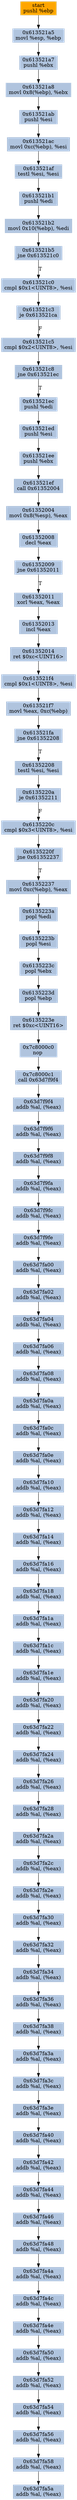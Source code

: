 digraph G {
node[shape=rectangle,style=filled,fillcolor=lightsteelblue,color=lightsteelblue]
bgcolor="transparent"
a0x613521a4pushl_ebp[label="start\npushl %ebp",color="lightgrey",fillcolor="orange"];
a0x613521a5movl_esp_ebp[label="0x613521a5\nmovl %esp, %ebp"];
a0x613521a7pushl_ebx[label="0x613521a7\npushl %ebx"];
a0x613521a8movl_0x8ebp__ebx[label="0x613521a8\nmovl 0x8(%ebp), %ebx"];
a0x613521abpushl_esi[label="0x613521ab\npushl %esi"];
a0x613521acmovl_0xcebp__esi[label="0x613521ac\nmovl 0xc(%ebp), %esi"];
a0x613521aftestl_esi_esi[label="0x613521af\ntestl %esi, %esi"];
a0x613521b1pushl_edi[label="0x613521b1\npushl %edi"];
a0x613521b2movl_0x10ebp__edi[label="0x613521b2\nmovl 0x10(%ebp), %edi"];
a0x613521b5jne_0x613521c0[label="0x613521b5\njne 0x613521c0"];
a0x613521c0cmpl_0x1UINT8_esi[label="0x613521c0\ncmpl $0x1<UINT8>, %esi"];
a0x613521c3je_0x613521ca[label="0x613521c3\nje 0x613521ca"];
a0x613521c5cmpl_0x2UINT8_esi[label="0x613521c5\ncmpl $0x2<UINT8>, %esi"];
a0x613521c8jne_0x613521ec[label="0x613521c8\njne 0x613521ec"];
a0x613521ecpushl_edi[label="0x613521ec\npushl %edi"];
a0x613521edpushl_esi[label="0x613521ed\npushl %esi"];
a0x613521eepushl_ebx[label="0x613521ee\npushl %ebx"];
a0x613521efcall_0x61352004[label="0x613521ef\ncall 0x61352004"];
a0x61352004movl_0x8esp__eax[label="0x61352004\nmovl 0x8(%esp), %eax"];
a0x61352008decl_eax[label="0x61352008\ndecl %eax"];
a0x61352009jne_0x61352011[label="0x61352009\njne 0x61352011"];
a0x61352011xorl_eax_eax[label="0x61352011\nxorl %eax, %eax"];
a0x61352013incl_eax[label="0x61352013\nincl %eax"];
a0x61352014ret_0xcUINT16[label="0x61352014\nret $0xc<UINT16>"];
a0x613521f4cmpl_0x1UINT8_esi[label="0x613521f4\ncmpl $0x1<UINT8>, %esi"];
a0x613521f7movl_eax_0xcebp_[label="0x613521f7\nmovl %eax, 0xc(%ebp)"];
a0x613521fajne_0x61352208[label="0x613521fa\njne 0x61352208"];
a0x61352208testl_esi_esi[label="0x61352208\ntestl %esi, %esi"];
a0x6135220aje_0x61352211[label="0x6135220a\nje 0x61352211"];
a0x6135220ccmpl_0x3UINT8_esi[label="0x6135220c\ncmpl $0x3<UINT8>, %esi"];
a0x6135220fjne_0x61352237[label="0x6135220f\njne 0x61352237"];
a0x61352237movl_0xcebp__eax[label="0x61352237\nmovl 0xc(%ebp), %eax"];
a0x6135223apopl_edi[label="0x6135223a\npopl %edi"];
a0x6135223bpopl_esi[label="0x6135223b\npopl %esi"];
a0x6135223cpopl_ebx[label="0x6135223c\npopl %ebx"];
a0x6135223dpopl_ebp[label="0x6135223d\npopl %ebp"];
a0x6135223eret_0xcUINT16[label="0x6135223e\nret $0xc<UINT16>"];
a0x7c8000c0nop_[label="0x7c8000c0\nnop "];
a0x7c8000c1call_0x63d7f9f4[label="0x7c8000c1\ncall 0x63d7f9f4"];
a0x63d7f9f4addb_al_eax_[label="0x63d7f9f4\naddb %al, (%eax)"];
a0x63d7f9f6addb_al_eax_[label="0x63d7f9f6\naddb %al, (%eax)"];
a0x63d7f9f8addb_al_eax_[label="0x63d7f9f8\naddb %al, (%eax)"];
a0x63d7f9faaddb_al_eax_[label="0x63d7f9fa\naddb %al, (%eax)"];
a0x63d7f9fcaddb_al_eax_[label="0x63d7f9fc\naddb %al, (%eax)"];
a0x63d7f9feaddb_al_eax_[label="0x63d7f9fe\naddb %al, (%eax)"];
a0x63d7fa00addb_al_eax_[label="0x63d7fa00\naddb %al, (%eax)"];
a0x63d7fa02addb_al_eax_[label="0x63d7fa02\naddb %al, (%eax)"];
a0x63d7fa04addb_al_eax_[label="0x63d7fa04\naddb %al, (%eax)"];
a0x63d7fa06addb_al_eax_[label="0x63d7fa06\naddb %al, (%eax)"];
a0x63d7fa08addb_al_eax_[label="0x63d7fa08\naddb %al, (%eax)"];
a0x63d7fa0aaddb_al_eax_[label="0x63d7fa0a\naddb %al, (%eax)"];
a0x63d7fa0caddb_al_eax_[label="0x63d7fa0c\naddb %al, (%eax)"];
a0x63d7fa0eaddb_al_eax_[label="0x63d7fa0e\naddb %al, (%eax)"];
a0x63d7fa10addb_al_eax_[label="0x63d7fa10\naddb %al, (%eax)"];
a0x63d7fa12addb_al_eax_[label="0x63d7fa12\naddb %al, (%eax)"];
a0x63d7fa14addb_al_eax_[label="0x63d7fa14\naddb %al, (%eax)"];
a0x63d7fa16addb_al_eax_[label="0x63d7fa16\naddb %al, (%eax)"];
a0x63d7fa18addb_al_eax_[label="0x63d7fa18\naddb %al, (%eax)"];
a0x63d7fa1aaddb_al_eax_[label="0x63d7fa1a\naddb %al, (%eax)"];
a0x63d7fa1caddb_al_eax_[label="0x63d7fa1c\naddb %al, (%eax)"];
a0x63d7fa1eaddb_al_eax_[label="0x63d7fa1e\naddb %al, (%eax)"];
a0x63d7fa20addb_al_eax_[label="0x63d7fa20\naddb %al, (%eax)"];
a0x63d7fa22addb_al_eax_[label="0x63d7fa22\naddb %al, (%eax)"];
a0x63d7fa24addb_al_eax_[label="0x63d7fa24\naddb %al, (%eax)"];
a0x63d7fa26addb_al_eax_[label="0x63d7fa26\naddb %al, (%eax)"];
a0x63d7fa28addb_al_eax_[label="0x63d7fa28\naddb %al, (%eax)"];
a0x63d7fa2aaddb_al_eax_[label="0x63d7fa2a\naddb %al, (%eax)"];
a0x63d7fa2caddb_al_eax_[label="0x63d7fa2c\naddb %al, (%eax)"];
a0x63d7fa2eaddb_al_eax_[label="0x63d7fa2e\naddb %al, (%eax)"];
a0x63d7fa30addb_al_eax_[label="0x63d7fa30\naddb %al, (%eax)"];
a0x63d7fa32addb_al_eax_[label="0x63d7fa32\naddb %al, (%eax)"];
a0x63d7fa34addb_al_eax_[label="0x63d7fa34\naddb %al, (%eax)"];
a0x63d7fa36addb_al_eax_[label="0x63d7fa36\naddb %al, (%eax)"];
a0x63d7fa38addb_al_eax_[label="0x63d7fa38\naddb %al, (%eax)"];
a0x63d7fa3aaddb_al_eax_[label="0x63d7fa3a\naddb %al, (%eax)"];
a0x63d7fa3caddb_al_eax_[label="0x63d7fa3c\naddb %al, (%eax)"];
a0x63d7fa3eaddb_al_eax_[label="0x63d7fa3e\naddb %al, (%eax)"];
a0x63d7fa40addb_al_eax_[label="0x63d7fa40\naddb %al, (%eax)"];
a0x63d7fa42addb_al_eax_[label="0x63d7fa42\naddb %al, (%eax)"];
a0x63d7fa44addb_al_eax_[label="0x63d7fa44\naddb %al, (%eax)"];
a0x63d7fa46addb_al_eax_[label="0x63d7fa46\naddb %al, (%eax)"];
a0x63d7fa48addb_al_eax_[label="0x63d7fa48\naddb %al, (%eax)"];
a0x63d7fa4aaddb_al_eax_[label="0x63d7fa4a\naddb %al, (%eax)"];
a0x63d7fa4caddb_al_eax_[label="0x63d7fa4c\naddb %al, (%eax)"];
a0x63d7fa4eaddb_al_eax_[label="0x63d7fa4e\naddb %al, (%eax)"];
a0x63d7fa50addb_al_eax_[label="0x63d7fa50\naddb %al, (%eax)"];
a0x63d7fa52addb_al_eax_[label="0x63d7fa52\naddb %al, (%eax)"];
a0x63d7fa54addb_al_eax_[label="0x63d7fa54\naddb %al, (%eax)"];
a0x63d7fa56addb_al_eax_[label="0x63d7fa56\naddb %al, (%eax)"];
a0x63d7fa58addb_al_eax_[label="0x63d7fa58\naddb %al, (%eax)"];
a0x63d7fa5aaddb_al_eax_[label="0x63d7fa5a\naddb %al, (%eax)"];
a0x613521a4pushl_ebp -> a0x613521a5movl_esp_ebp [color="#000000"];
a0x613521a5movl_esp_ebp -> a0x613521a7pushl_ebx [color="#000000"];
a0x613521a7pushl_ebx -> a0x613521a8movl_0x8ebp__ebx [color="#000000"];
a0x613521a8movl_0x8ebp__ebx -> a0x613521abpushl_esi [color="#000000"];
a0x613521abpushl_esi -> a0x613521acmovl_0xcebp__esi [color="#000000"];
a0x613521acmovl_0xcebp__esi -> a0x613521aftestl_esi_esi [color="#000000"];
a0x613521aftestl_esi_esi -> a0x613521b1pushl_edi [color="#000000"];
a0x613521b1pushl_edi -> a0x613521b2movl_0x10ebp__edi [color="#000000"];
a0x613521b2movl_0x10ebp__edi -> a0x613521b5jne_0x613521c0 [color="#000000"];
a0x613521b5jne_0x613521c0 -> a0x613521c0cmpl_0x1UINT8_esi [color="#000000",label="T"];
a0x613521c0cmpl_0x1UINT8_esi -> a0x613521c3je_0x613521ca [color="#000000"];
a0x613521c3je_0x613521ca -> a0x613521c5cmpl_0x2UINT8_esi [color="#000000",label="F"];
a0x613521c5cmpl_0x2UINT8_esi -> a0x613521c8jne_0x613521ec [color="#000000"];
a0x613521c8jne_0x613521ec -> a0x613521ecpushl_edi [color="#000000",label="T"];
a0x613521ecpushl_edi -> a0x613521edpushl_esi [color="#000000"];
a0x613521edpushl_esi -> a0x613521eepushl_ebx [color="#000000"];
a0x613521eepushl_ebx -> a0x613521efcall_0x61352004 [color="#000000"];
a0x613521efcall_0x61352004 -> a0x61352004movl_0x8esp__eax [color="#000000"];
a0x61352004movl_0x8esp__eax -> a0x61352008decl_eax [color="#000000"];
a0x61352008decl_eax -> a0x61352009jne_0x61352011 [color="#000000"];
a0x61352009jne_0x61352011 -> a0x61352011xorl_eax_eax [color="#000000",label="T"];
a0x61352011xorl_eax_eax -> a0x61352013incl_eax [color="#000000"];
a0x61352013incl_eax -> a0x61352014ret_0xcUINT16 [color="#000000"];
a0x61352014ret_0xcUINT16 -> a0x613521f4cmpl_0x1UINT8_esi [color="#000000"];
a0x613521f4cmpl_0x1UINT8_esi -> a0x613521f7movl_eax_0xcebp_ [color="#000000"];
a0x613521f7movl_eax_0xcebp_ -> a0x613521fajne_0x61352208 [color="#000000"];
a0x613521fajne_0x61352208 -> a0x61352208testl_esi_esi [color="#000000",label="T"];
a0x61352208testl_esi_esi -> a0x6135220aje_0x61352211 [color="#000000"];
a0x6135220aje_0x61352211 -> a0x6135220ccmpl_0x3UINT8_esi [color="#000000",label="F"];
a0x6135220ccmpl_0x3UINT8_esi -> a0x6135220fjne_0x61352237 [color="#000000"];
a0x6135220fjne_0x61352237 -> a0x61352237movl_0xcebp__eax [color="#000000",label="T"];
a0x61352237movl_0xcebp__eax -> a0x6135223apopl_edi [color="#000000"];
a0x6135223apopl_edi -> a0x6135223bpopl_esi [color="#000000"];
a0x6135223bpopl_esi -> a0x6135223cpopl_ebx [color="#000000"];
a0x6135223cpopl_ebx -> a0x6135223dpopl_ebp [color="#000000"];
a0x6135223dpopl_ebp -> a0x6135223eret_0xcUINT16 [color="#000000"];
a0x6135223eret_0xcUINT16 -> a0x7c8000c0nop_ [color="#000000"];
a0x7c8000c0nop_ -> a0x7c8000c1call_0x63d7f9f4 [color="#000000"];
a0x7c8000c1call_0x63d7f9f4 -> a0x63d7f9f4addb_al_eax_ [color="#000000"];
a0x63d7f9f4addb_al_eax_ -> a0x63d7f9f6addb_al_eax_ [color="#000000"];
a0x63d7f9f6addb_al_eax_ -> a0x63d7f9f8addb_al_eax_ [color="#000000"];
a0x63d7f9f8addb_al_eax_ -> a0x63d7f9faaddb_al_eax_ [color="#000000"];
a0x63d7f9faaddb_al_eax_ -> a0x63d7f9fcaddb_al_eax_ [color="#000000"];
a0x63d7f9fcaddb_al_eax_ -> a0x63d7f9feaddb_al_eax_ [color="#000000"];
a0x63d7f9feaddb_al_eax_ -> a0x63d7fa00addb_al_eax_ [color="#000000"];
a0x63d7fa00addb_al_eax_ -> a0x63d7fa02addb_al_eax_ [color="#000000"];
a0x63d7fa02addb_al_eax_ -> a0x63d7fa04addb_al_eax_ [color="#000000"];
a0x63d7fa04addb_al_eax_ -> a0x63d7fa06addb_al_eax_ [color="#000000"];
a0x63d7fa06addb_al_eax_ -> a0x63d7fa08addb_al_eax_ [color="#000000"];
a0x63d7fa08addb_al_eax_ -> a0x63d7fa0aaddb_al_eax_ [color="#000000"];
a0x63d7fa0aaddb_al_eax_ -> a0x63d7fa0caddb_al_eax_ [color="#000000"];
a0x63d7fa0caddb_al_eax_ -> a0x63d7fa0eaddb_al_eax_ [color="#000000"];
a0x63d7fa0eaddb_al_eax_ -> a0x63d7fa10addb_al_eax_ [color="#000000"];
a0x63d7fa10addb_al_eax_ -> a0x63d7fa12addb_al_eax_ [color="#000000"];
a0x63d7fa12addb_al_eax_ -> a0x63d7fa14addb_al_eax_ [color="#000000"];
a0x63d7fa14addb_al_eax_ -> a0x63d7fa16addb_al_eax_ [color="#000000"];
a0x63d7fa16addb_al_eax_ -> a0x63d7fa18addb_al_eax_ [color="#000000"];
a0x63d7fa18addb_al_eax_ -> a0x63d7fa1aaddb_al_eax_ [color="#000000"];
a0x63d7fa1aaddb_al_eax_ -> a0x63d7fa1caddb_al_eax_ [color="#000000"];
a0x63d7fa1caddb_al_eax_ -> a0x63d7fa1eaddb_al_eax_ [color="#000000"];
a0x63d7fa1eaddb_al_eax_ -> a0x63d7fa20addb_al_eax_ [color="#000000"];
a0x63d7fa20addb_al_eax_ -> a0x63d7fa22addb_al_eax_ [color="#000000"];
a0x63d7fa22addb_al_eax_ -> a0x63d7fa24addb_al_eax_ [color="#000000"];
a0x63d7fa24addb_al_eax_ -> a0x63d7fa26addb_al_eax_ [color="#000000"];
a0x63d7fa26addb_al_eax_ -> a0x63d7fa28addb_al_eax_ [color="#000000"];
a0x63d7fa28addb_al_eax_ -> a0x63d7fa2aaddb_al_eax_ [color="#000000"];
a0x63d7fa2aaddb_al_eax_ -> a0x63d7fa2caddb_al_eax_ [color="#000000"];
a0x63d7fa2caddb_al_eax_ -> a0x63d7fa2eaddb_al_eax_ [color="#000000"];
a0x63d7fa2eaddb_al_eax_ -> a0x63d7fa30addb_al_eax_ [color="#000000"];
a0x63d7fa30addb_al_eax_ -> a0x63d7fa32addb_al_eax_ [color="#000000"];
a0x63d7fa32addb_al_eax_ -> a0x63d7fa34addb_al_eax_ [color="#000000"];
a0x63d7fa34addb_al_eax_ -> a0x63d7fa36addb_al_eax_ [color="#000000"];
a0x63d7fa36addb_al_eax_ -> a0x63d7fa38addb_al_eax_ [color="#000000"];
a0x63d7fa38addb_al_eax_ -> a0x63d7fa3aaddb_al_eax_ [color="#000000"];
a0x63d7fa3aaddb_al_eax_ -> a0x63d7fa3caddb_al_eax_ [color="#000000"];
a0x63d7fa3caddb_al_eax_ -> a0x63d7fa3eaddb_al_eax_ [color="#000000"];
a0x63d7fa3eaddb_al_eax_ -> a0x63d7fa40addb_al_eax_ [color="#000000"];
a0x63d7fa40addb_al_eax_ -> a0x63d7fa42addb_al_eax_ [color="#000000"];
a0x63d7fa42addb_al_eax_ -> a0x63d7fa44addb_al_eax_ [color="#000000"];
a0x63d7fa44addb_al_eax_ -> a0x63d7fa46addb_al_eax_ [color="#000000"];
a0x63d7fa46addb_al_eax_ -> a0x63d7fa48addb_al_eax_ [color="#000000"];
a0x63d7fa48addb_al_eax_ -> a0x63d7fa4aaddb_al_eax_ [color="#000000"];
a0x63d7fa4aaddb_al_eax_ -> a0x63d7fa4caddb_al_eax_ [color="#000000"];
a0x63d7fa4caddb_al_eax_ -> a0x63d7fa4eaddb_al_eax_ [color="#000000"];
a0x63d7fa4eaddb_al_eax_ -> a0x63d7fa50addb_al_eax_ [color="#000000"];
a0x63d7fa50addb_al_eax_ -> a0x63d7fa52addb_al_eax_ [color="#000000"];
a0x63d7fa52addb_al_eax_ -> a0x63d7fa54addb_al_eax_ [color="#000000"];
a0x63d7fa54addb_al_eax_ -> a0x63d7fa56addb_al_eax_ [color="#000000"];
a0x63d7fa56addb_al_eax_ -> a0x63d7fa58addb_al_eax_ [color="#000000"];
a0x63d7fa58addb_al_eax_ -> a0x63d7fa5aaddb_al_eax_ [color="#000000"];
}
